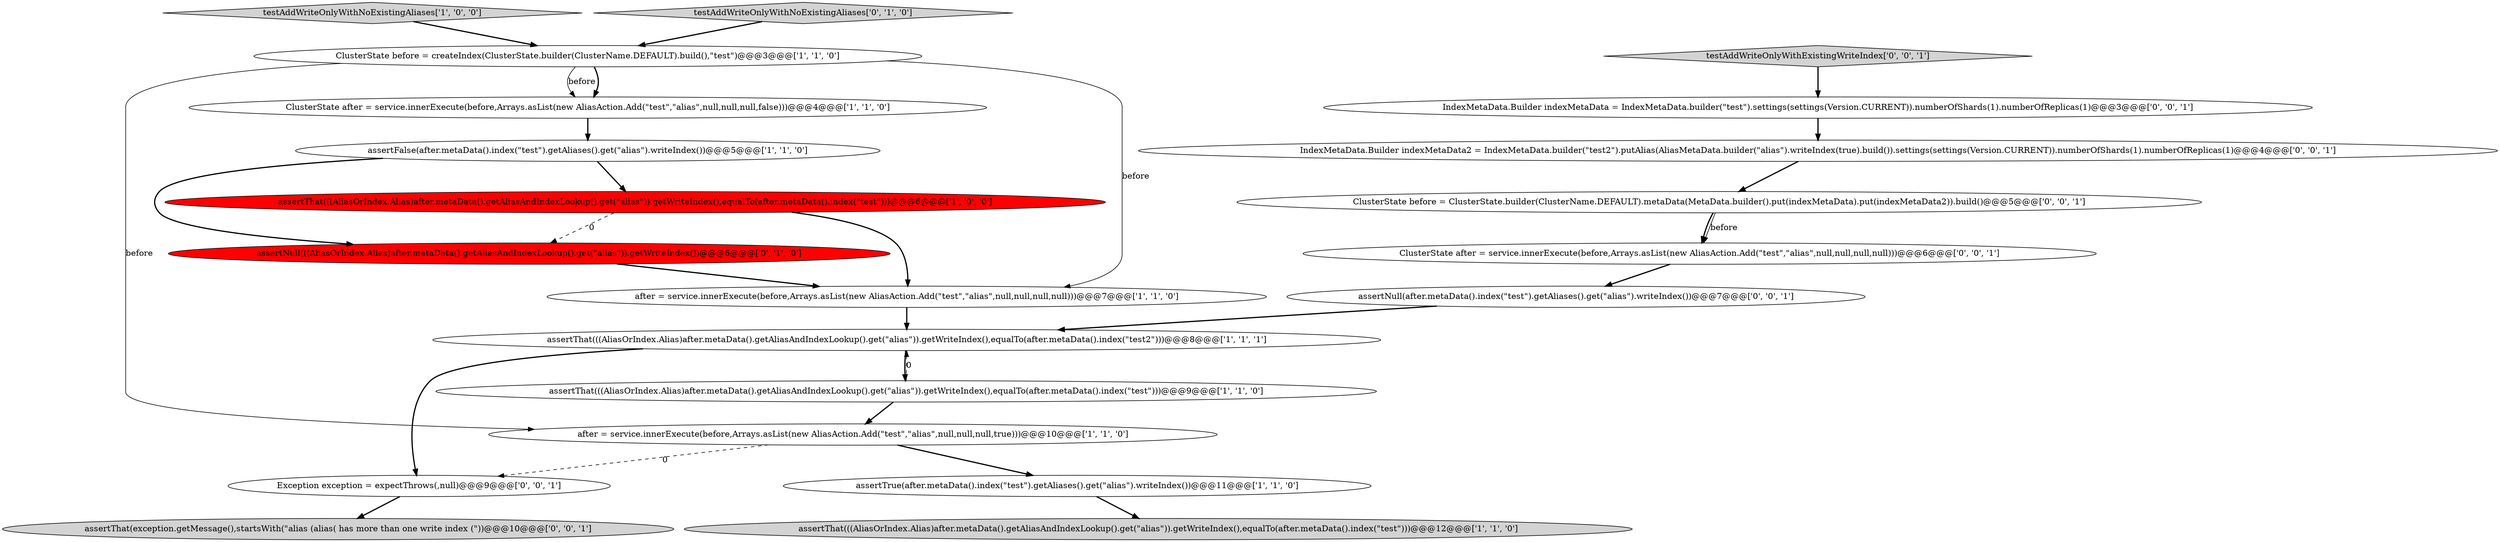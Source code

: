 digraph {
0 [style = filled, label = "assertThat(((AliasOrIndex.Alias)after.metaData().getAliasAndIndexLookup().get(\"alias\")).getWriteIndex(),equalTo(after.metaData().index(\"test\")))@@@12@@@['1', '1', '0']", fillcolor = lightgray, shape = ellipse image = "AAA0AAABBB1BBB"];
11 [style = filled, label = "assertNull(((AliasOrIndex.Alias)after.metaData().getAliasAndIndexLookup().get(\"alias\")).getWriteIndex())@@@6@@@['0', '1', '0']", fillcolor = red, shape = ellipse image = "AAA1AAABBB2BBB"];
17 [style = filled, label = "ClusterState before = ClusterState.builder(ClusterName.DEFAULT).metaData(MetaData.builder().put(indexMetaData).put(indexMetaData2)).build()@@@5@@@['0', '0', '1']", fillcolor = white, shape = ellipse image = "AAA0AAABBB3BBB"];
8 [style = filled, label = "ClusterState after = service.innerExecute(before,Arrays.asList(new AliasAction.Add(\"test\",\"alias\",null,null,null,false)))@@@4@@@['1', '1', '0']", fillcolor = white, shape = ellipse image = "AAA0AAABBB1BBB"];
16 [style = filled, label = "ClusterState after = service.innerExecute(before,Arrays.asList(new AliasAction.Add(\"test\",\"alias\",null,null,null,null)))@@@6@@@['0', '0', '1']", fillcolor = white, shape = ellipse image = "AAA0AAABBB3BBB"];
19 [style = filled, label = "assertThat(exception.getMessage(),startsWith(\"alias (alias( has more than one write index (\"))@@@10@@@['0', '0', '1']", fillcolor = lightgray, shape = ellipse image = "AAA0AAABBB3BBB"];
9 [style = filled, label = "testAddWriteOnlyWithNoExistingAliases['1', '0', '0']", fillcolor = lightgray, shape = diamond image = "AAA0AAABBB1BBB"];
13 [style = filled, label = "assertNull(after.metaData().index(\"test\").getAliases().get(\"alias\").writeIndex())@@@7@@@['0', '0', '1']", fillcolor = white, shape = ellipse image = "AAA0AAABBB3BBB"];
7 [style = filled, label = "assertTrue(after.metaData().index(\"test\").getAliases().get(\"alias\").writeIndex())@@@11@@@['1', '1', '0']", fillcolor = white, shape = ellipse image = "AAA0AAABBB1BBB"];
18 [style = filled, label = "testAddWriteOnlyWithExistingWriteIndex['0', '0', '1']", fillcolor = lightgray, shape = diamond image = "AAA0AAABBB3BBB"];
3 [style = filled, label = "after = service.innerExecute(before,Arrays.asList(new AliasAction.Add(\"test\",\"alias\",null,null,null,true)))@@@10@@@['1', '1', '0']", fillcolor = white, shape = ellipse image = "AAA0AAABBB1BBB"];
15 [style = filled, label = "Exception exception = expectThrows(,null)@@@9@@@['0', '0', '1']", fillcolor = white, shape = ellipse image = "AAA0AAABBB3BBB"];
12 [style = filled, label = "testAddWriteOnlyWithNoExistingAliases['0', '1', '0']", fillcolor = lightgray, shape = diamond image = "AAA0AAABBB2BBB"];
6 [style = filled, label = "assertThat(((AliasOrIndex.Alias)after.metaData().getAliasAndIndexLookup().get(\"alias\")).getWriteIndex(),equalTo(after.metaData().index(\"test\")))@@@9@@@['1', '1', '0']", fillcolor = white, shape = ellipse image = "AAA0AAABBB1BBB"];
1 [style = filled, label = "ClusterState before = createIndex(ClusterState.builder(ClusterName.DEFAULT).build(),\"test\")@@@3@@@['1', '1', '0']", fillcolor = white, shape = ellipse image = "AAA0AAABBB1BBB"];
10 [style = filled, label = "assertThat(((AliasOrIndex.Alias)after.metaData().getAliasAndIndexLookup().get(\"alias\")).getWriteIndex(),equalTo(after.metaData().index(\"test2\")))@@@8@@@['1', '1', '1']", fillcolor = white, shape = ellipse image = "AAA0AAABBB1BBB"];
5 [style = filled, label = "after = service.innerExecute(before,Arrays.asList(new AliasAction.Add(\"test\",\"alias\",null,null,null,null)))@@@7@@@['1', '1', '0']", fillcolor = white, shape = ellipse image = "AAA0AAABBB1BBB"];
14 [style = filled, label = "IndexMetaData.Builder indexMetaData = IndexMetaData.builder(\"test\").settings(settings(Version.CURRENT)).numberOfShards(1).numberOfReplicas(1)@@@3@@@['0', '0', '1']", fillcolor = white, shape = ellipse image = "AAA0AAABBB3BBB"];
2 [style = filled, label = "assertFalse(after.metaData().index(\"test\").getAliases().get(\"alias\").writeIndex())@@@5@@@['1', '1', '0']", fillcolor = white, shape = ellipse image = "AAA0AAABBB1BBB"];
4 [style = filled, label = "assertThat(((AliasOrIndex.Alias)after.metaData().getAliasAndIndexLookup().get(\"alias\")).getWriteIndex(),equalTo(after.metaData().index(\"test\")))@@@6@@@['1', '0', '0']", fillcolor = red, shape = ellipse image = "AAA1AAABBB1BBB"];
20 [style = filled, label = "IndexMetaData.Builder indexMetaData2 = IndexMetaData.builder(\"test2\").putAlias(AliasMetaData.builder(\"alias\").writeIndex(true).build()).settings(settings(Version.CURRENT)).numberOfShards(1).numberOfReplicas(1)@@@4@@@['0', '0', '1']", fillcolor = white, shape = ellipse image = "AAA0AAABBB3BBB"];
13->10 [style = bold, label=""];
5->10 [style = bold, label=""];
6->3 [style = bold, label=""];
16->13 [style = bold, label=""];
20->17 [style = bold, label=""];
1->8 [style = bold, label=""];
10->15 [style = bold, label=""];
1->8 [style = solid, label="before"];
7->0 [style = bold, label=""];
15->19 [style = bold, label=""];
12->1 [style = bold, label=""];
2->4 [style = bold, label=""];
10->6 [style = bold, label=""];
1->3 [style = solid, label="before"];
1->5 [style = solid, label="before"];
6->10 [style = dashed, label="0"];
11->5 [style = bold, label=""];
17->16 [style = solid, label="before"];
8->2 [style = bold, label=""];
3->7 [style = bold, label=""];
3->15 [style = dashed, label="0"];
4->11 [style = dashed, label="0"];
9->1 [style = bold, label=""];
4->5 [style = bold, label=""];
18->14 [style = bold, label=""];
2->11 [style = bold, label=""];
17->16 [style = bold, label=""];
14->20 [style = bold, label=""];
}

